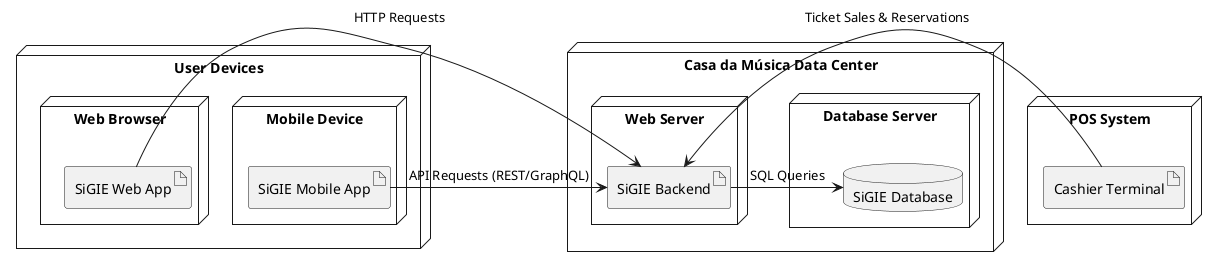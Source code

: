 @startuml


node "Casa da Música Data Center" {

    node "Database Server" {
        database "SiGIE Database" as db
    }

    node "Web Server" {
        artifact "SiGIE Backend" as backend
    }


}

node "User Devices" {

    node "Mobile Device" {
        artifact "SiGIE Mobile App" as mobileapp
    }

    node "Web Browser" {
        artifact "SiGIE Web App" as webapp
    }


}

node "POS System" {
    artifact "Cashier Terminal" as pos
}

webapp -> backend : HTTP Requests
mobileapp -> backend : API Requests (REST/GraphQL)
pos -> backend : Ticket Sales & Reservations
backend -> db : SQL Queries
@enduml